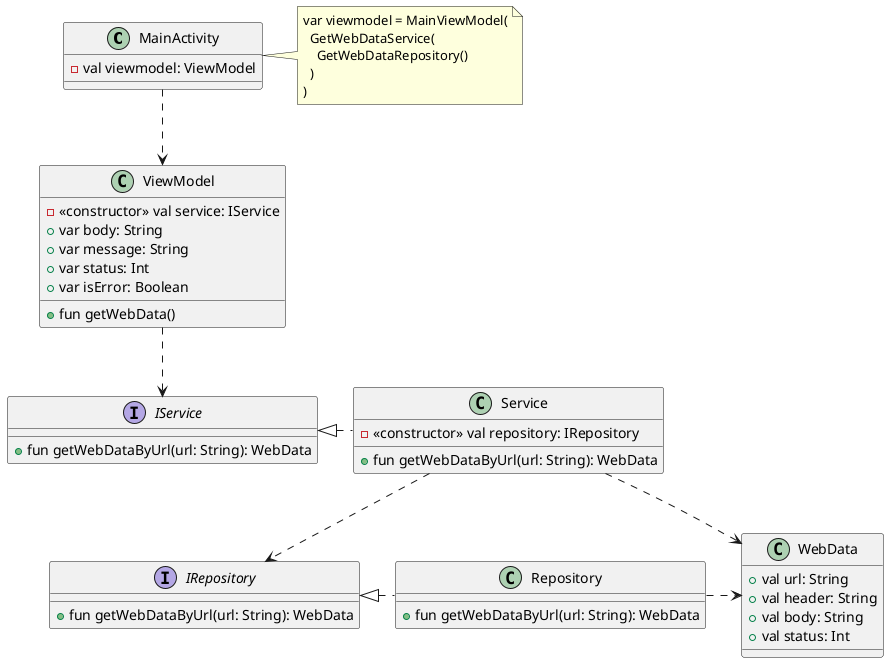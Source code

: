 @startuml class01

Class MainActivity {
  -val viewmodel: ViewModel
}

Class ViewModel {
  -<<constructor>> val service: IService
  +var body: String
  +var message: String
  +var status: Int
  +var isError: Boolean
  +fun getWebData()
}

Class Service {
  -<<constructor>> val repository: IRepository
  +fun getWebDataByUrl(url: String): WebData
}

Interface IService {
  +fun getWebDataByUrl(url: String): WebData
}


Class Repository {
  +fun getWebDataByUrl(url: String): WebData
}

Interface IRepository {
  +fun getWebDataByUrl(url: String): WebData
}

Class WebData {
  +val url: String
  +val header: String
  +val body: String
  +val status: Int
}

Repository -[dashed]left-|> IRepository
Service -[dashed]left-|> IService

Service -[dashed]down-> IRepository
ViewModel -[dashed]down-> IService
MainActivity -[dashed]down-> ViewModel

Repository -[dashed]right-> WebData
Service -[dashed]right-> WebData

note right of MainActivity: var viewmodel = MainViewModel(\n  GetWebDataService(\n    GetWebDataRepository()\n  )\n)

@enduml